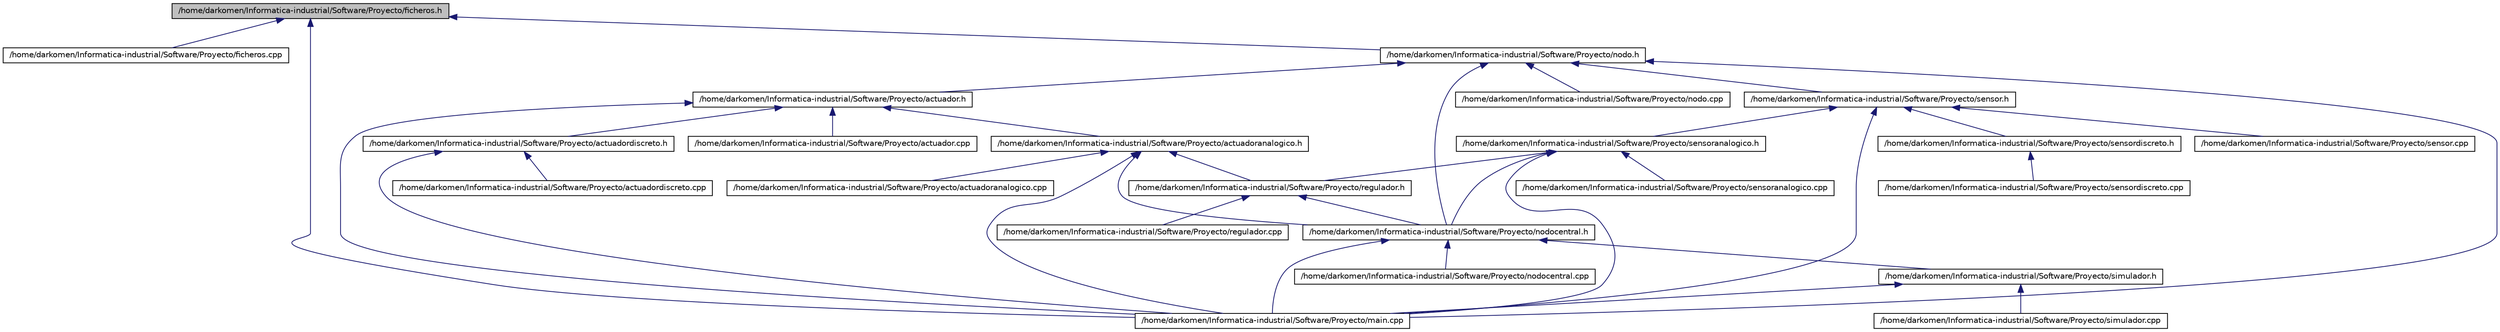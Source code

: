 digraph G
{
  edge [fontname="Helvetica",fontsize="10",labelfontname="Helvetica",labelfontsize="10"];
  node [fontname="Helvetica",fontsize="10",shape=record];
  Node1 [label="/home/darkomen/Informatica-industrial/Software/Proyecto/ficheros.h",height=0.2,width=0.4,color="black", fillcolor="grey75", style="filled" fontcolor="black"];
  Node1 -> Node2 [dir="back",color="midnightblue",fontsize="10",style="solid",fontname="Helvetica"];
  Node2 [label="/home/darkomen/Informatica-industrial/Software/Proyecto/ficheros.cpp",height=0.2,width=0.4,color="black", fillcolor="white", style="filled",URL="$ficheros_8cpp.html"];
  Node1 -> Node3 [dir="back",color="midnightblue",fontsize="10",style="solid",fontname="Helvetica"];
  Node3 [label="/home/darkomen/Informatica-industrial/Software/Proyecto/main.cpp",height=0.2,width=0.4,color="black", fillcolor="white", style="filled",URL="$main_8cpp.html"];
  Node1 -> Node4 [dir="back",color="midnightblue",fontsize="10",style="solid",fontname="Helvetica"];
  Node4 [label="/home/darkomen/Informatica-industrial/Software/Proyecto/nodo.h",height=0.2,width=0.4,color="black", fillcolor="white", style="filled",URL="$nodo_8h.html"];
  Node4 -> Node5 [dir="back",color="midnightblue",fontsize="10",style="solid",fontname="Helvetica"];
  Node5 [label="/home/darkomen/Informatica-industrial/Software/Proyecto/actuador.h",height=0.2,width=0.4,color="black", fillcolor="white", style="filled",URL="$actuador_8h.html"];
  Node5 -> Node6 [dir="back",color="midnightblue",fontsize="10",style="solid",fontname="Helvetica"];
  Node6 [label="/home/darkomen/Informatica-industrial/Software/Proyecto/actuador.cpp",height=0.2,width=0.4,color="black", fillcolor="white", style="filled",URL="$actuador_8cpp.html"];
  Node5 -> Node7 [dir="back",color="midnightblue",fontsize="10",style="solid",fontname="Helvetica"];
  Node7 [label="/home/darkomen/Informatica-industrial/Software/Proyecto/actuadoranalogico.h",height=0.2,width=0.4,color="black", fillcolor="white", style="filled",URL="$actuadoranalogico_8h.html"];
  Node7 -> Node8 [dir="back",color="midnightblue",fontsize="10",style="solid",fontname="Helvetica"];
  Node8 [label="/home/darkomen/Informatica-industrial/Software/Proyecto/actuadoranalogico.cpp",height=0.2,width=0.4,color="black", fillcolor="white", style="filled",URL="$actuadoranalogico_8cpp.html"];
  Node7 -> Node3 [dir="back",color="midnightblue",fontsize="10",style="solid",fontname="Helvetica"];
  Node7 -> Node9 [dir="back",color="midnightblue",fontsize="10",style="solid",fontname="Helvetica"];
  Node9 [label="/home/darkomen/Informatica-industrial/Software/Proyecto/nodocentral.h",height=0.2,width=0.4,color="black", fillcolor="white", style="filled",URL="$nodocentral_8h.html"];
  Node9 -> Node3 [dir="back",color="midnightblue",fontsize="10",style="solid",fontname="Helvetica"];
  Node9 -> Node10 [dir="back",color="midnightblue",fontsize="10",style="solid",fontname="Helvetica"];
  Node10 [label="/home/darkomen/Informatica-industrial/Software/Proyecto/nodocentral.cpp",height=0.2,width=0.4,color="black", fillcolor="white", style="filled",URL="$nodocentral_8cpp.html"];
  Node9 -> Node11 [dir="back",color="midnightblue",fontsize="10",style="solid",fontname="Helvetica"];
  Node11 [label="/home/darkomen/Informatica-industrial/Software/Proyecto/simulador.h",height=0.2,width=0.4,color="black", fillcolor="white", style="filled",URL="$simulador_8h.html"];
  Node11 -> Node3 [dir="back",color="midnightblue",fontsize="10",style="solid",fontname="Helvetica"];
  Node11 -> Node12 [dir="back",color="midnightblue",fontsize="10",style="solid",fontname="Helvetica"];
  Node12 [label="/home/darkomen/Informatica-industrial/Software/Proyecto/simulador.cpp",height=0.2,width=0.4,color="black", fillcolor="white", style="filled",URL="$simulador_8cpp.html"];
  Node7 -> Node13 [dir="back",color="midnightblue",fontsize="10",style="solid",fontname="Helvetica"];
  Node13 [label="/home/darkomen/Informatica-industrial/Software/Proyecto/regulador.h",height=0.2,width=0.4,color="black", fillcolor="white", style="filled",URL="$regulador_8h.html"];
  Node13 -> Node9 [dir="back",color="midnightblue",fontsize="10",style="solid",fontname="Helvetica"];
  Node13 -> Node14 [dir="back",color="midnightblue",fontsize="10",style="solid",fontname="Helvetica"];
  Node14 [label="/home/darkomen/Informatica-industrial/Software/Proyecto/regulador.cpp",height=0.2,width=0.4,color="black", fillcolor="white", style="filled",URL="$regulador_8cpp.html"];
  Node5 -> Node15 [dir="back",color="midnightblue",fontsize="10",style="solid",fontname="Helvetica"];
  Node15 [label="/home/darkomen/Informatica-industrial/Software/Proyecto/actuadordiscreto.h",height=0.2,width=0.4,color="black", fillcolor="white", style="filled",URL="$actuadordiscreto_8h.html"];
  Node15 -> Node16 [dir="back",color="midnightblue",fontsize="10",style="solid",fontname="Helvetica"];
  Node16 [label="/home/darkomen/Informatica-industrial/Software/Proyecto/actuadordiscreto.cpp",height=0.2,width=0.4,color="black", fillcolor="white", style="filled",URL="$actuadordiscreto_8cpp.html"];
  Node15 -> Node3 [dir="back",color="midnightblue",fontsize="10",style="solid",fontname="Helvetica"];
  Node5 -> Node3 [dir="back",color="midnightblue",fontsize="10",style="solid",fontname="Helvetica"];
  Node4 -> Node3 [dir="back",color="midnightblue",fontsize="10",style="solid",fontname="Helvetica"];
  Node4 -> Node17 [dir="back",color="midnightblue",fontsize="10",style="solid",fontname="Helvetica"];
  Node17 [label="/home/darkomen/Informatica-industrial/Software/Proyecto/nodo.cpp",height=0.2,width=0.4,color="black", fillcolor="white", style="filled",URL="$nodo_8cpp.html"];
  Node4 -> Node9 [dir="back",color="midnightblue",fontsize="10",style="solid",fontname="Helvetica"];
  Node4 -> Node18 [dir="back",color="midnightblue",fontsize="10",style="solid",fontname="Helvetica"];
  Node18 [label="/home/darkomen/Informatica-industrial/Software/Proyecto/sensor.h",height=0.2,width=0.4,color="black", fillcolor="white", style="filled",URL="$sensor_8h.html"];
  Node18 -> Node3 [dir="back",color="midnightblue",fontsize="10",style="solid",fontname="Helvetica"];
  Node18 -> Node19 [dir="back",color="midnightblue",fontsize="10",style="solid",fontname="Helvetica"];
  Node19 [label="/home/darkomen/Informatica-industrial/Software/Proyecto/sensor.cpp",height=0.2,width=0.4,color="black", fillcolor="white", style="filled",URL="$sensor_8cpp.html"];
  Node18 -> Node20 [dir="back",color="midnightblue",fontsize="10",style="solid",fontname="Helvetica"];
  Node20 [label="/home/darkomen/Informatica-industrial/Software/Proyecto/sensoranalogico.h",height=0.2,width=0.4,color="black", fillcolor="white", style="filled",URL="$sensoranalogico_8h.html"];
  Node20 -> Node3 [dir="back",color="midnightblue",fontsize="10",style="solid",fontname="Helvetica"];
  Node20 -> Node9 [dir="back",color="midnightblue",fontsize="10",style="solid",fontname="Helvetica"];
  Node20 -> Node13 [dir="back",color="midnightblue",fontsize="10",style="solid",fontname="Helvetica"];
  Node20 -> Node21 [dir="back",color="midnightblue",fontsize="10",style="solid",fontname="Helvetica"];
  Node21 [label="/home/darkomen/Informatica-industrial/Software/Proyecto/sensoranalogico.cpp",height=0.2,width=0.4,color="black", fillcolor="white", style="filled",URL="$sensoranalogico_8cpp.html"];
  Node18 -> Node22 [dir="back",color="midnightblue",fontsize="10",style="solid",fontname="Helvetica"];
  Node22 [label="/home/darkomen/Informatica-industrial/Software/Proyecto/sensordiscreto.h",height=0.2,width=0.4,color="black", fillcolor="white", style="filled",URL="$sensordiscreto_8h.html"];
  Node22 -> Node23 [dir="back",color="midnightblue",fontsize="10",style="solid",fontname="Helvetica"];
  Node23 [label="/home/darkomen/Informatica-industrial/Software/Proyecto/sensordiscreto.cpp",height=0.2,width=0.4,color="black", fillcolor="white", style="filled",URL="$sensordiscreto_8cpp.html"];
}
